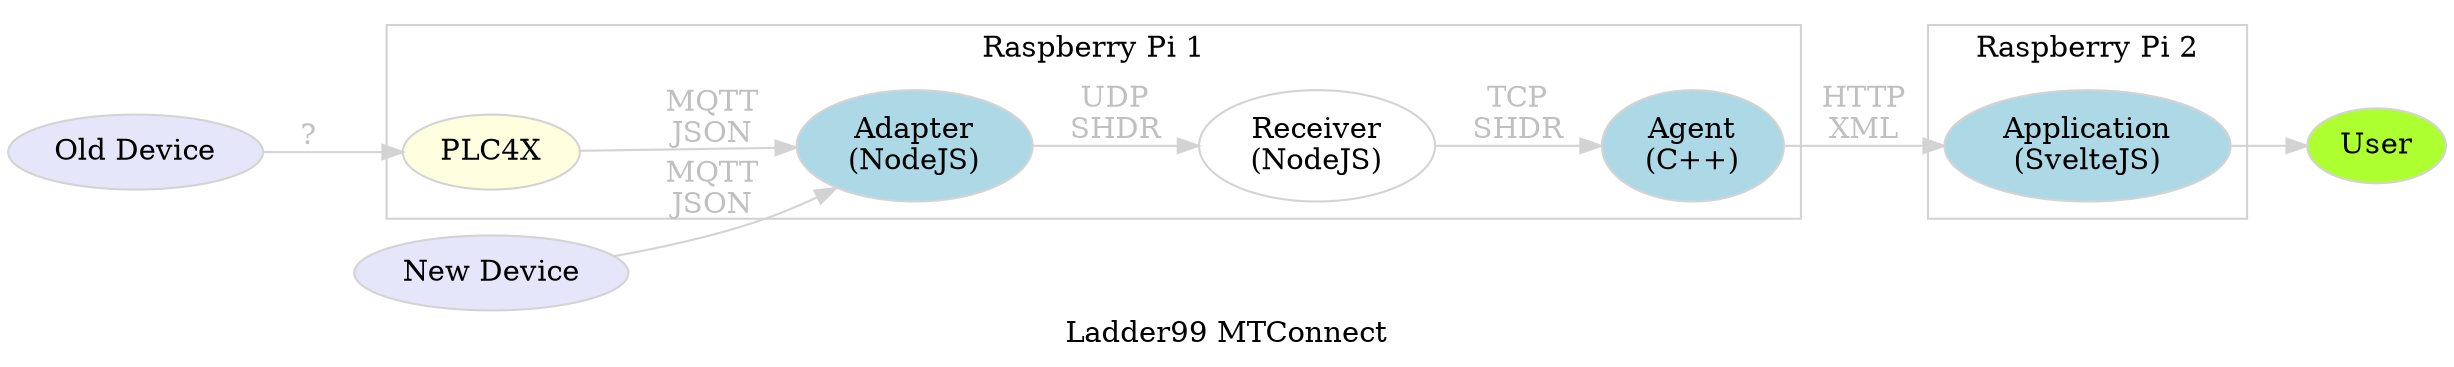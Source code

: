 digraph "ladder99-adapter" {

  // styles
  graph [ label="Ladder99 MTConnect"; color=lightgray ];
  node [ color=lightgray; fillcolor=lightblue; style=filled ];
  edge [ color=lightgray, fontcolor=gray ];
  rankdir=LR; // left-to-right

  // nodes
  Device2 [ fillcolor=lavender; label="Old Device" ];
  Device1 [ fillcolor=lavender; label="New Device" ];
  Adapter [ label="Adapter\n(NodeJS)" ];
  Receiver [ fillcolor=white; label="Receiver\n(NodeJS)" ];
  Agent [ label="Agent\n(C++)" ];
  Application [ label="Application\n(SvelteJS)" ];
  PLC4X [ fillcolor=lightyellow ];
  User [ fillcolor=greenyellow ];

  // edges
  Device1 -> Adapter [ label="MQTT\nJSON" ];
  Device2 -> PLC4X [ label="?" ];
  PLC4X -> Adapter [ label="MQTT\nJSON" ];
  Adapter -> Receiver [ label="UDP\nSHDR" ];
  Receiver -> Agent [ label="TCP\nSHDR" ];
  Agent -> Application [ label="HTTP\nXML" ];
  Application -> User;

  // subgraphs
  // subgraph cluster1a {
  //   graph [ label="New Machine" ];
  //   Device1;
  // }
  // subgraph cluster1b {
  //   graph [ label="Old Machine" ];
  //   Device2;
  // }
  subgraph cluster2 {
    graph [ label="Raspberry Pi 1" ];
    PLC4X;
    Adapter;
    Receiver;
    Agent;
  }
  subgraph cluster4 {
    graph [ label="Raspberry Pi 2" ];
    Application;
  }

  // ranks
  { rank=same; };
}
